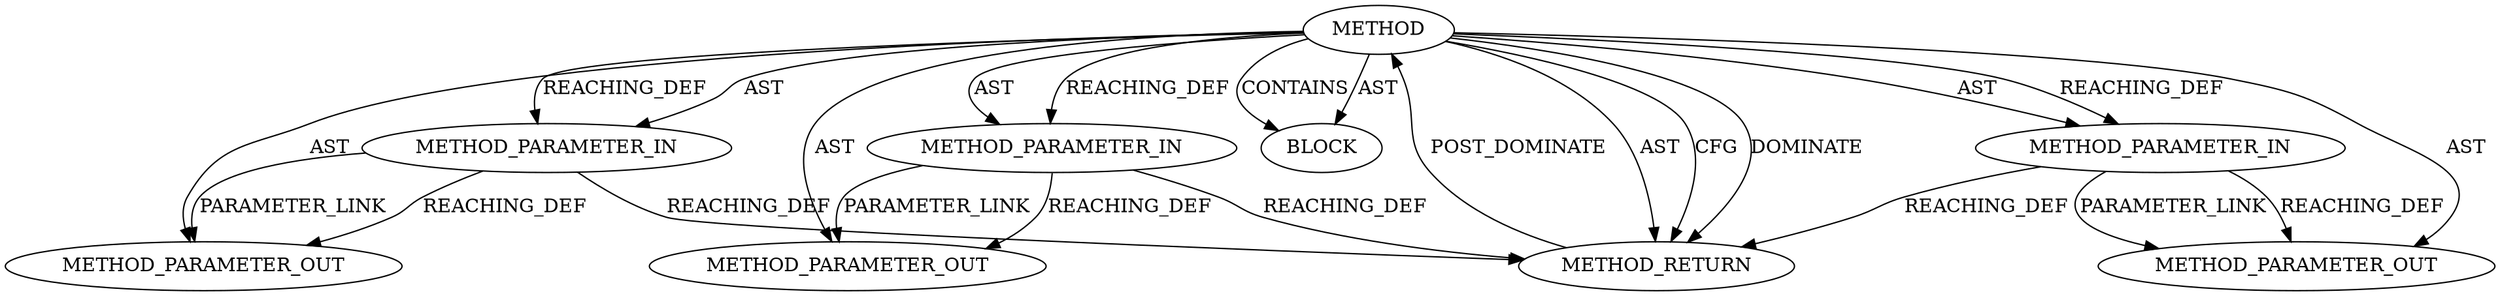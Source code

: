 digraph {
  19708 [label=METHOD AST_PARENT_TYPE="NAMESPACE_BLOCK" AST_PARENT_FULL_NAME="<global>" ORDER=0 CODE="<empty>" FULL_NAME="copy_from_iter_nocache" IS_EXTERNAL=true FILENAME="<empty>" SIGNATURE="" NAME="copy_from_iter_nocache"]
  19710 [label=METHOD_PARAMETER_IN ORDER=2 CODE="p2" IS_VARIADIC=false TYPE_FULL_NAME="ANY" EVALUATION_STRATEGY="BY_VALUE" INDEX=2 NAME="p2"]
  21892 [label=METHOD_PARAMETER_OUT ORDER=1 CODE="p1" IS_VARIADIC=false TYPE_FULL_NAME="ANY" EVALUATION_STRATEGY="BY_VALUE" INDEX=1 NAME="p1"]
  21894 [label=METHOD_PARAMETER_OUT ORDER=3 CODE="p3" IS_VARIADIC=false TYPE_FULL_NAME="ANY" EVALUATION_STRATEGY="BY_VALUE" INDEX=3 NAME="p3"]
  19711 [label=METHOD_PARAMETER_IN ORDER=3 CODE="p3" IS_VARIADIC=false TYPE_FULL_NAME="ANY" EVALUATION_STRATEGY="BY_VALUE" INDEX=3 NAME="p3"]
  19712 [label=BLOCK ORDER=1 ARGUMENT_INDEX=1 CODE="<empty>" TYPE_FULL_NAME="ANY"]
  19713 [label=METHOD_RETURN ORDER=2 CODE="RET" TYPE_FULL_NAME="ANY" EVALUATION_STRATEGY="BY_VALUE"]
  21893 [label=METHOD_PARAMETER_OUT ORDER=2 CODE="p2" IS_VARIADIC=false TYPE_FULL_NAME="ANY" EVALUATION_STRATEGY="BY_VALUE" INDEX=2 NAME="p2"]
  19709 [label=METHOD_PARAMETER_IN ORDER=1 CODE="p1" IS_VARIADIC=false TYPE_FULL_NAME="ANY" EVALUATION_STRATEGY="BY_VALUE" INDEX=1 NAME="p1"]
  19708 -> 21892 [label=AST ]
  19711 -> 21894 [label=REACHING_DEF VARIABLE="p3"]
  19708 -> 19710 [label=AST ]
  19710 -> 21893 [label=REACHING_DEF VARIABLE="p2"]
  19708 -> 19709 [label=AST ]
  19708 -> 21893 [label=AST ]
  19709 -> 21892 [label=PARAMETER_LINK ]
  19708 -> 19713 [label=AST ]
  19708 -> 19711 [label=AST ]
  19708 -> 19713 [label=CFG ]
  19709 -> 21892 [label=REACHING_DEF VARIABLE="p1"]
  19708 -> 19712 [label=CONTAINS ]
  19709 -> 19713 [label=REACHING_DEF VARIABLE="p1"]
  19711 -> 21894 [label=PARAMETER_LINK ]
  19708 -> 21894 [label=AST ]
  19710 -> 21893 [label=PARAMETER_LINK ]
  19713 -> 19708 [label=POST_DOMINATE ]
  19708 -> 19709 [label=REACHING_DEF VARIABLE=""]
  19708 -> 19713 [label=DOMINATE ]
  19711 -> 19713 [label=REACHING_DEF VARIABLE="p3"]
  19710 -> 19713 [label=REACHING_DEF VARIABLE="p2"]
  19708 -> 19711 [label=REACHING_DEF VARIABLE=""]
  19708 -> 19712 [label=AST ]
  19708 -> 19710 [label=REACHING_DEF VARIABLE=""]
}
